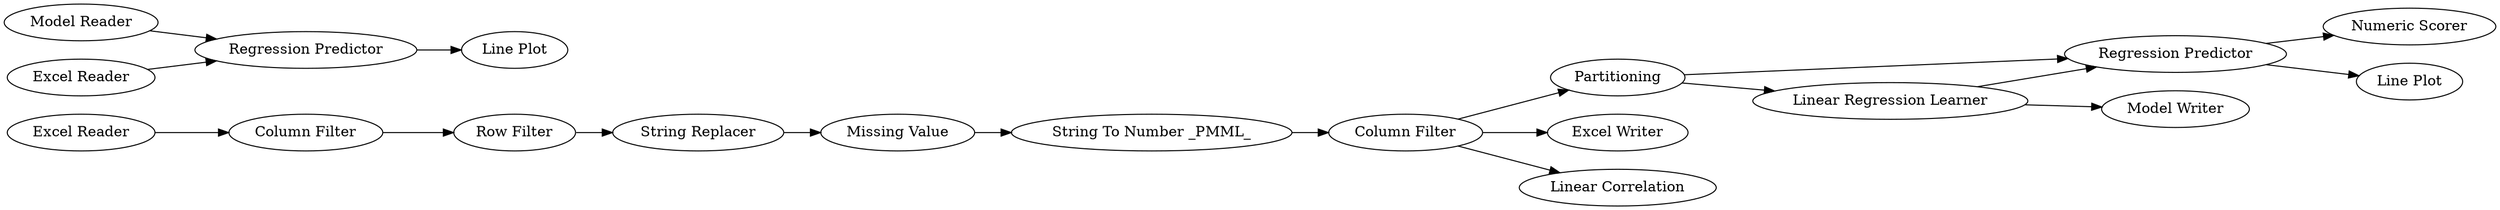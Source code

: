 digraph {
	14 -> 16
	4 -> 5
	18 -> 19
	19 -> 21
	3 -> 4
	14 -> 24
	16 -> 19
	18 -> 20
	29 -> 2
	26 -> 27
	14 -> 15
	2 -> 3
	5 -> 6
	19 -> 23
	16 -> 18
	28 -> 27
	27 -> 30
	6 -> 14
	27 [label="Regression Predictor"]
	18 [label="Linear Regression Learner"]
	21 [label="Numeric Scorer"]
	26 [label="Model Reader"]
	3 [label="Row Filter"]
	19 [label="Regression Predictor"]
	24 [label="Excel Writer"]
	6 [label="String To Number _PMML_"]
	15 [label="Linear Correlation"]
	16 [label=Partitioning]
	28 [label="Excel Reader"]
	23 [label="Line Plot"]
	4 [label="String Replacer"]
	14 [label="Column Filter"]
	5 [label="Missing Value"]
	20 [label="Model Writer"]
	29 [label="Excel Reader"]
	30 [label="Line Plot"]
	2 [label="Column Filter"]
	rankdir=LR
}
